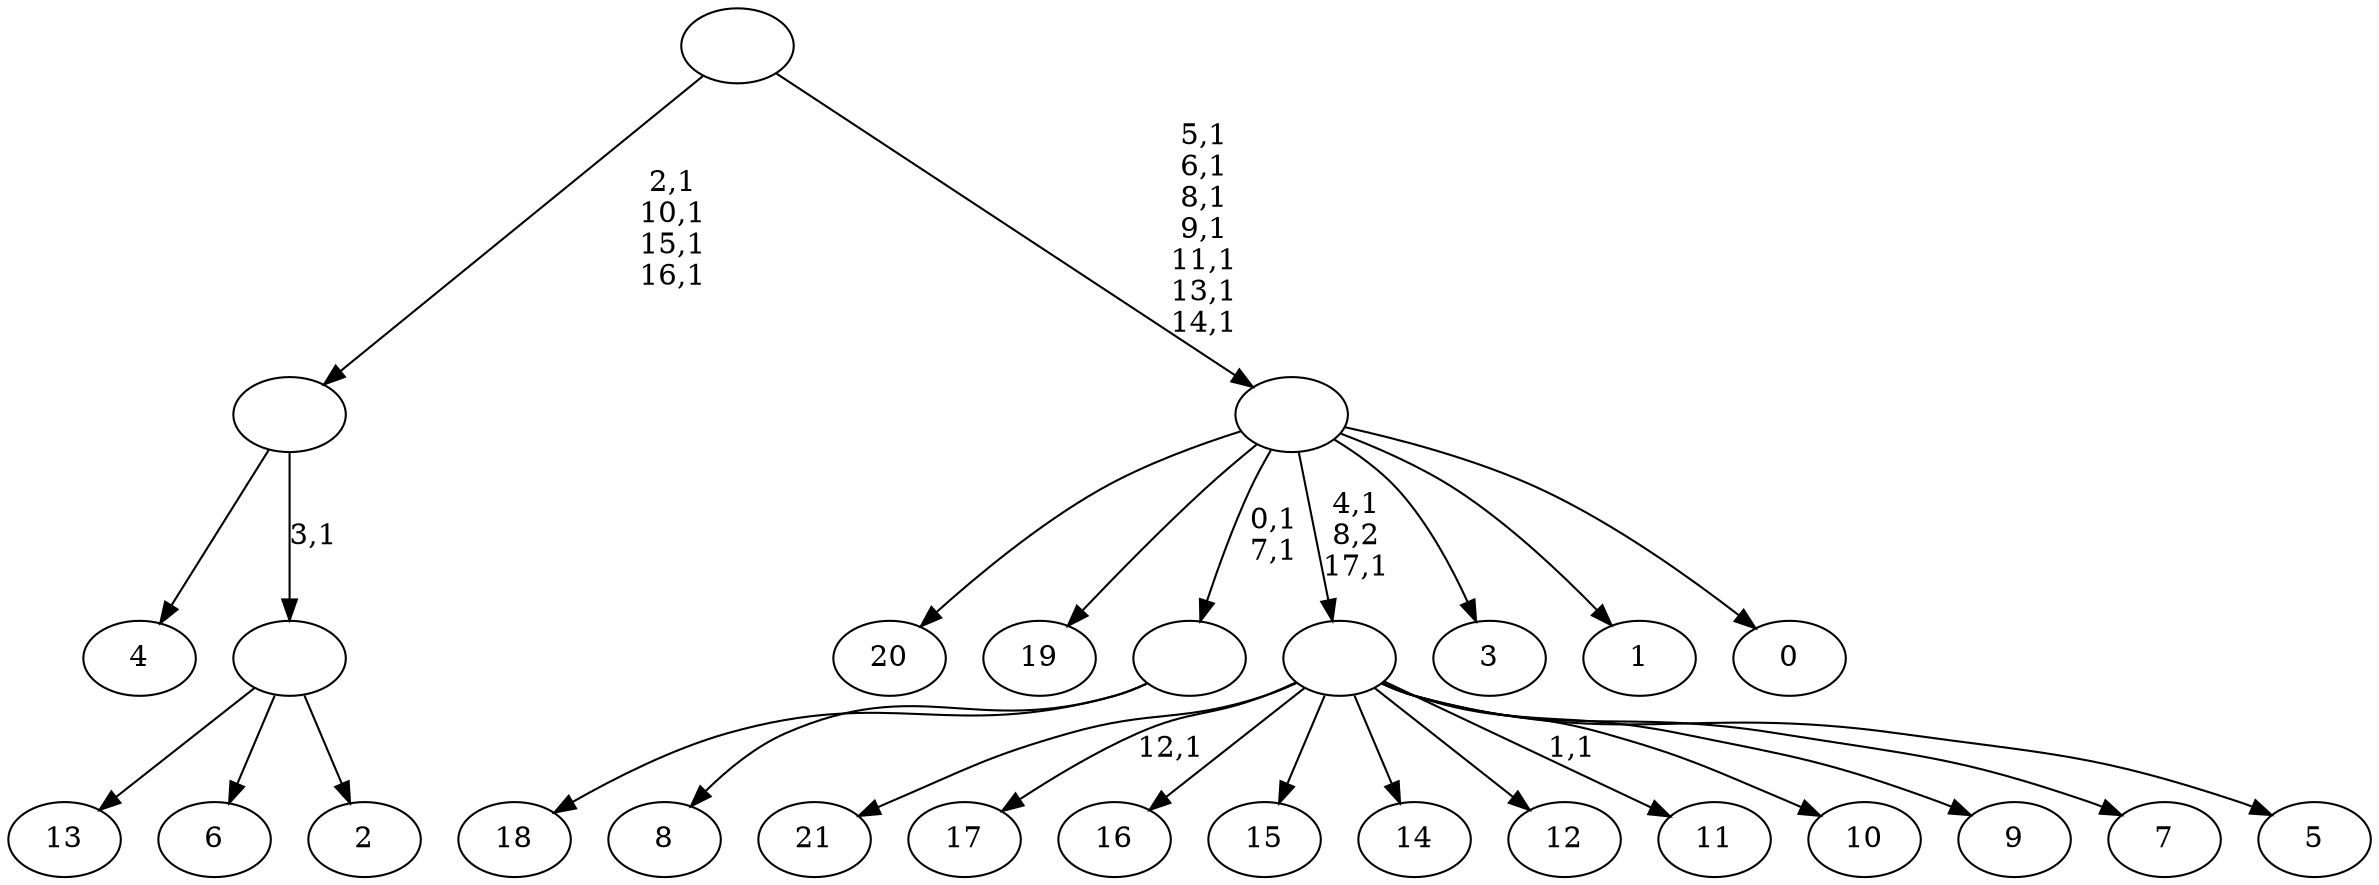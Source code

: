 digraph T {
	40 [label="21"]
	39 [label="20"]
	38 [label="19"]
	37 [label="18"]
	36 [label="17"]
	34 [label="16"]
	33 [label="15"]
	32 [label="14"]
	31 [label="13"]
	30 [label="12"]
	29 [label="11"]
	27 [label="10"]
	26 [label="9"]
	25 [label="8"]
	24 [label=""]
	22 [label="7"]
	21 [label="6"]
	20 [label="5"]
	19 [label=""]
	17 [label="4"]
	16 [label="3"]
	15 [label="2"]
	14 [label=""]
	13 [label=""]
	9 [label="1"]
	8 [label="0"]
	7 [label=""]
	0 [label=""]
	24 -> 37 [label=""]
	24 -> 25 [label=""]
	19 -> 29 [label="1,1"]
	19 -> 36 [label="12,1"]
	19 -> 40 [label=""]
	19 -> 34 [label=""]
	19 -> 33 [label=""]
	19 -> 32 [label=""]
	19 -> 30 [label=""]
	19 -> 27 [label=""]
	19 -> 26 [label=""]
	19 -> 22 [label=""]
	19 -> 20 [label=""]
	14 -> 31 [label=""]
	14 -> 21 [label=""]
	14 -> 15 [label=""]
	13 -> 17 [label=""]
	13 -> 14 [label="3,1"]
	7 -> 19 [label="4,1\n8,2\n17,1"]
	7 -> 24 [label="0,1\n7,1"]
	7 -> 39 [label=""]
	7 -> 38 [label=""]
	7 -> 16 [label=""]
	7 -> 9 [label=""]
	7 -> 8 [label=""]
	0 -> 7 [label="5,1\n6,1\n8,1\n9,1\n11,1\n13,1\n14,1"]
	0 -> 13 [label="2,1\n10,1\n15,1\n16,1"]
}
